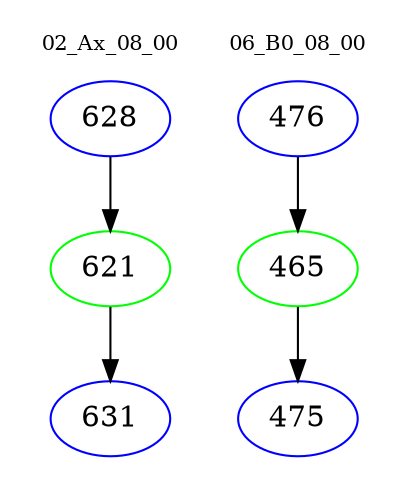 digraph{
subgraph cluster_0 {
color = white
label = "02_Ax_08_00";
fontsize=10;
T0_628 [label="628", color="blue"]
T0_628 -> T0_621 [color="black"]
T0_621 [label="621", color="green"]
T0_621 -> T0_631 [color="black"]
T0_631 [label="631", color="blue"]
}
subgraph cluster_1 {
color = white
label = "06_B0_08_00";
fontsize=10;
T1_476 [label="476", color="blue"]
T1_476 -> T1_465 [color="black"]
T1_465 [label="465", color="green"]
T1_465 -> T1_475 [color="black"]
T1_475 [label="475", color="blue"]
}
}
